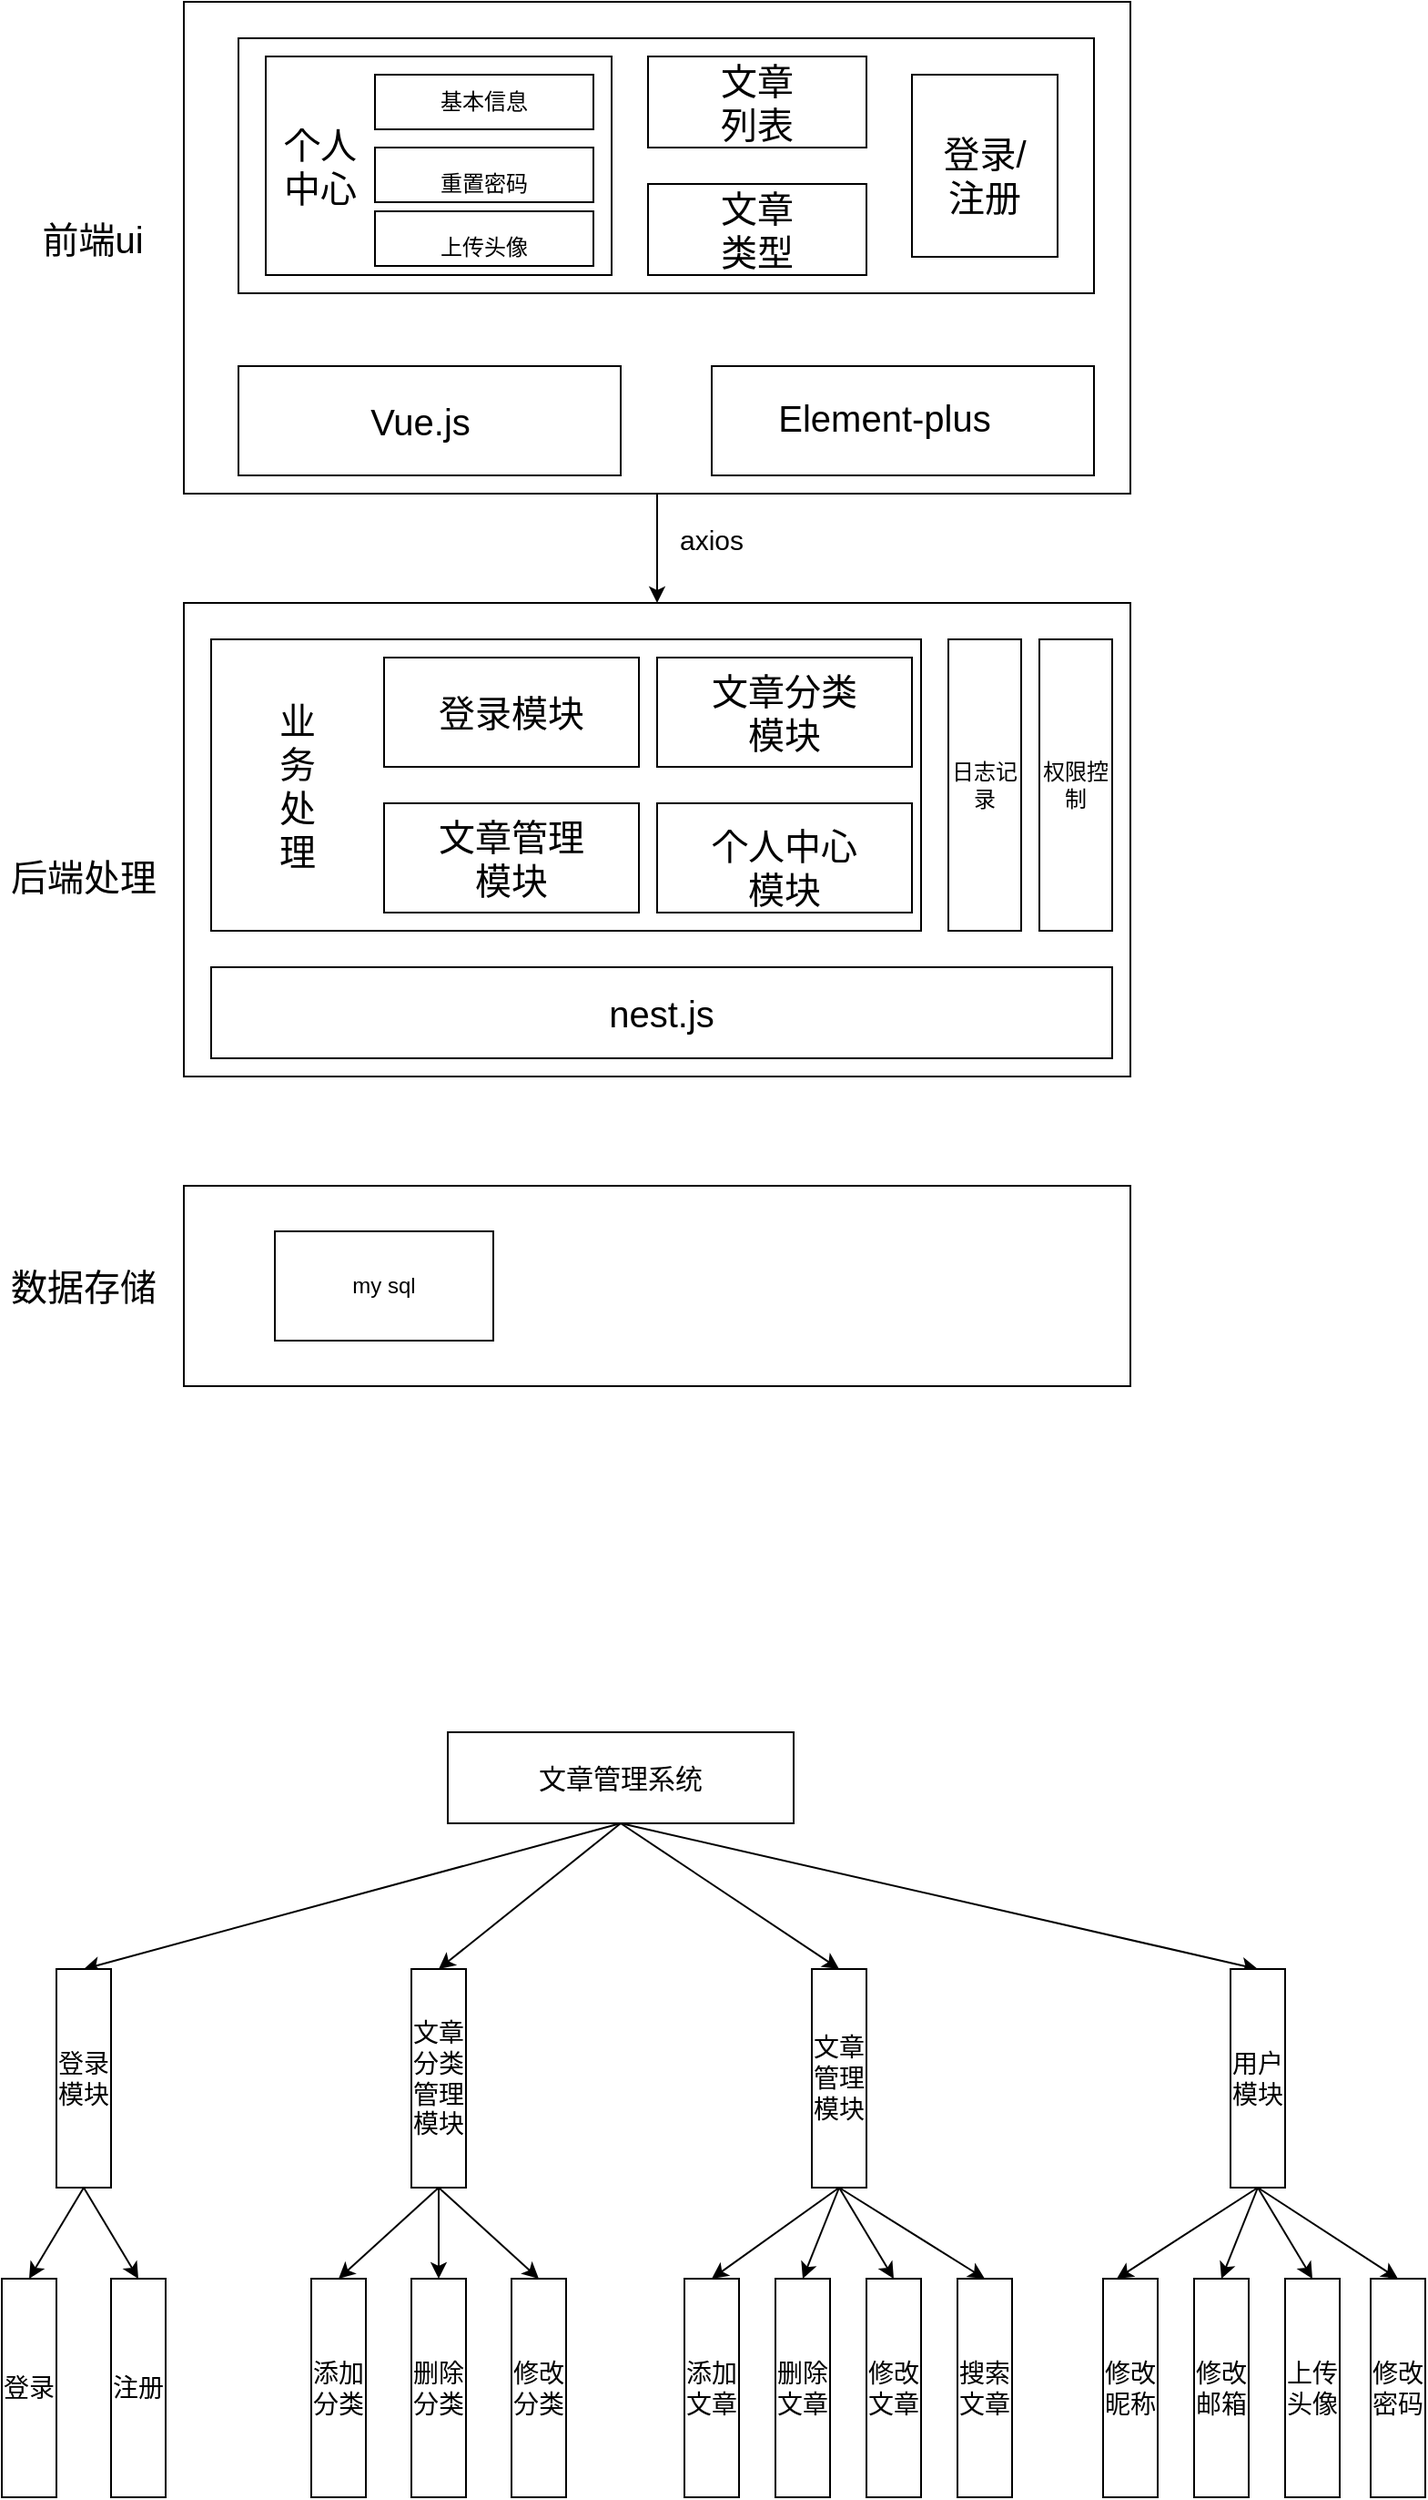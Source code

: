 <mxfile>
    <diagram id="PdAwavj15w9xR3Or_ELj" name="第 1 页">
        <mxGraphModel dx="2453" dy="893" grid="1" gridSize="10" guides="1" tooltips="1" connect="1" arrows="1" fold="1" page="1" pageScale="1" pageWidth="827" pageHeight="1169" math="0" shadow="0">
            <root>
                <mxCell id="0"/>
                <mxCell id="1" parent="0"/>
                <mxCell id="52" style="edgeStyle=none;html=1;exitX=0.5;exitY=1;exitDx=0;exitDy=0;entryX=0.5;entryY=0;entryDx=0;entryDy=0;" parent="1" source="2" target="27" edge="1">
                    <mxGeometry relative="1" as="geometry"/>
                </mxCell>
                <mxCell id="2" value="" style="rounded=0;whiteSpace=wrap;html=1;" parent="1" vertex="1">
                    <mxGeometry x="120" y="30" width="520" height="270" as="geometry"/>
                </mxCell>
                <mxCell id="6" value="" style="rounded=0;whiteSpace=wrap;html=1;" parent="1" vertex="1">
                    <mxGeometry x="150" y="230" width="210" height="60" as="geometry"/>
                </mxCell>
                <mxCell id="7" value="&lt;font style=&quot;font-size: 20px;&quot;&gt;前端ui&lt;/font&gt;" style="text;html=1;align=center;verticalAlign=middle;whiteSpace=wrap;rounded=0;" parent="1" vertex="1">
                    <mxGeometry x="30" y="140" width="80" height="40" as="geometry"/>
                </mxCell>
                <mxCell id="8" value="&lt;font style=&quot;font-size: 20px;&quot;&gt;Vue.js&lt;/font&gt;" style="text;html=1;align=center;verticalAlign=middle;whiteSpace=wrap;rounded=0;" parent="1" vertex="1">
                    <mxGeometry x="220" y="245" width="60" height="30" as="geometry"/>
                </mxCell>
                <mxCell id="9" value="" style="rounded=0;whiteSpace=wrap;html=1;" parent="1" vertex="1">
                    <mxGeometry x="410" y="230" width="210" height="60" as="geometry"/>
                </mxCell>
                <mxCell id="10" value="&lt;font style=&quot;font-size: 20px;&quot;&gt;Element-plus&lt;/font&gt;" style="text;html=1;align=center;verticalAlign=middle;whiteSpace=wrap;rounded=0;" parent="1" vertex="1">
                    <mxGeometry x="430" y="245" width="150" height="25" as="geometry"/>
                </mxCell>
                <mxCell id="11" value="" style="rounded=0;whiteSpace=wrap;html=1;" parent="1" vertex="1">
                    <mxGeometry x="150" y="50" width="470" height="140" as="geometry"/>
                </mxCell>
                <mxCell id="12" value="" style="rounded=0;whiteSpace=wrap;html=1;" parent="1" vertex="1">
                    <mxGeometry x="165" y="60" width="190" height="120" as="geometry"/>
                </mxCell>
                <mxCell id="13" value="" style="rounded=0;whiteSpace=wrap;html=1;" parent="1" vertex="1">
                    <mxGeometry x="375" y="60" width="120" height="50" as="geometry"/>
                </mxCell>
                <mxCell id="14" value="" style="rounded=0;whiteSpace=wrap;html=1;" parent="1" vertex="1">
                    <mxGeometry x="375" y="130" width="120" height="50" as="geometry"/>
                </mxCell>
                <mxCell id="15" value="&lt;span style=&quot;font-size: 20px;&quot;&gt;个人中心&lt;/span&gt;" style="text;html=1;align=center;verticalAlign=middle;whiteSpace=wrap;rounded=0;" parent="1" vertex="1">
                    <mxGeometry x="165" y="105" width="60" height="30" as="geometry"/>
                </mxCell>
                <mxCell id="17" value="" style="rounded=0;whiteSpace=wrap;html=1;" parent="1" vertex="1">
                    <mxGeometry x="225" y="70" width="120" height="30" as="geometry"/>
                </mxCell>
                <mxCell id="18" value="" style="rounded=0;whiteSpace=wrap;html=1;" parent="1" vertex="1">
                    <mxGeometry x="225" y="110" width="120" height="30" as="geometry"/>
                </mxCell>
                <mxCell id="19" value="" style="rounded=0;whiteSpace=wrap;html=1;" parent="1" vertex="1">
                    <mxGeometry x="225" y="145" width="120" height="30" as="geometry"/>
                </mxCell>
                <mxCell id="20" value="基本信息&lt;span style=&quot;font-family: monospace; font-size: 0px; text-align: start; text-wrap-mode: nowrap;&quot;&gt;%3CmxGraphModel%3E%3Croot%3E%3CmxCell%20id%3D%220%22%2F%3E%3CmxCell%20id%3D%221%22%20parent%3D%220%22%2F%3E%3CmxCell%20id%3D%222%22%20value%3D%22%22%20style%3D%22rounded%3D0%3BwhiteSpace%3Dwrap%3Bhtml%3D1%3B%22%20vertex%3D%221%22%20parent%3D%221%22%3E%3CmxGeometry%20x%3D%22280%22%20y%3D%22110%22%20width%3D%22120%22%20height%3D%2230%22%20as%3D%22geometry%22%2F%3E%3C%2FmxCell%3E%3C%2Froot%3E%3C%2FmxGraphModel%3E&lt;/span&gt;" style="text;html=1;align=center;verticalAlign=middle;whiteSpace=wrap;rounded=0;" parent="1" vertex="1">
                    <mxGeometry x="255" y="70" width="60" height="30" as="geometry"/>
                </mxCell>
                <mxCell id="21" value="重置密码" style="text;html=1;align=center;verticalAlign=middle;whiteSpace=wrap;rounded=0;" parent="1" vertex="1">
                    <mxGeometry x="255" y="115" width="60" height="30" as="geometry"/>
                </mxCell>
                <mxCell id="22" value="上传头像" style="text;html=1;align=center;verticalAlign=middle;whiteSpace=wrap;rounded=0;" parent="1" vertex="1">
                    <mxGeometry x="255" y="150" width="60" height="30" as="geometry"/>
                </mxCell>
                <mxCell id="23" value="&lt;font style=&quot;font-size: 20px;&quot;&gt;文章列表&lt;/font&gt;" style="text;html=1;align=center;verticalAlign=middle;whiteSpace=wrap;rounded=0;" parent="1" vertex="1">
                    <mxGeometry x="405" y="70" width="60" height="30" as="geometry"/>
                </mxCell>
                <mxCell id="24" value="&lt;font style=&quot;font-size: 20px;&quot;&gt;文章类型&lt;/font&gt;" style="text;html=1;align=center;verticalAlign=middle;whiteSpace=wrap;rounded=0;" parent="1" vertex="1">
                    <mxGeometry x="405" y="140" width="60" height="30" as="geometry"/>
                </mxCell>
                <mxCell id="25" value="" style="rounded=0;whiteSpace=wrap;html=1;" parent="1" vertex="1">
                    <mxGeometry x="520" y="70" width="80" height="100" as="geometry"/>
                </mxCell>
                <mxCell id="26" value="&lt;font style=&quot;font-size: 20px;&quot;&gt;登录/注册&lt;/font&gt;" style="text;html=1;align=center;verticalAlign=middle;whiteSpace=wrap;rounded=0;" parent="1" vertex="1">
                    <mxGeometry x="530" y="110" width="60" height="30" as="geometry"/>
                </mxCell>
                <mxCell id="27" value="" style="rounded=0;whiteSpace=wrap;html=1;" parent="1" vertex="1">
                    <mxGeometry x="120" y="360" width="520" height="260" as="geometry"/>
                </mxCell>
                <mxCell id="29" value="&lt;font style=&quot;font-size: 20px;&quot;&gt;后端处理&lt;/font&gt;" style="text;html=1;align=center;verticalAlign=middle;whiteSpace=wrap;rounded=0;" parent="1" vertex="1">
                    <mxGeometry x="20" y="490" width="90" height="40" as="geometry"/>
                </mxCell>
                <mxCell id="30" value="&lt;font style=&quot;font-size: 20px;&quot;&gt;nest.js&lt;/font&gt;" style="rounded=0;whiteSpace=wrap;html=1;" parent="1" vertex="1">
                    <mxGeometry x="135" y="560" width="495" height="50" as="geometry"/>
                </mxCell>
                <mxCell id="31" value="" style="rounded=0;whiteSpace=wrap;html=1;" parent="1" vertex="1">
                    <mxGeometry x="135" y="380" width="390" height="160" as="geometry"/>
                </mxCell>
                <mxCell id="32" value="日志记录" style="rounded=0;whiteSpace=wrap;html=1;" parent="1" vertex="1">
                    <mxGeometry x="540" y="380" width="40" height="160" as="geometry"/>
                </mxCell>
                <mxCell id="33" value="权限控制" style="rounded=0;whiteSpace=wrap;html=1;" parent="1" vertex="1">
                    <mxGeometry x="590" y="380" width="40" height="160" as="geometry"/>
                </mxCell>
                <mxCell id="39" value="" style="rounded=0;whiteSpace=wrap;html=1;" parent="1" vertex="1">
                    <mxGeometry x="380" y="390" width="140" height="60" as="geometry"/>
                </mxCell>
                <mxCell id="43" value="" style="rounded=0;whiteSpace=wrap;html=1;" parent="1" vertex="1">
                    <mxGeometry x="380" y="470" width="140" height="60" as="geometry"/>
                </mxCell>
                <mxCell id="44" value="" style="rounded=0;whiteSpace=wrap;html=1;" parent="1" vertex="1">
                    <mxGeometry x="230" y="470" width="140" height="60" as="geometry"/>
                </mxCell>
                <mxCell id="45" value="" style="rounded=0;whiteSpace=wrap;html=1;" parent="1" vertex="1">
                    <mxGeometry x="230" y="390" width="140" height="60" as="geometry"/>
                </mxCell>
                <mxCell id="47" value="&lt;font style=&quot;font-size: 20px;&quot;&gt;业务处理&lt;/font&gt;" style="text;html=1;align=center;verticalAlign=middle;whiteSpace=wrap;rounded=0;" parent="1" vertex="1">
                    <mxGeometry x="165" y="435" width="35" height="50" as="geometry"/>
                </mxCell>
                <mxCell id="48" value="&lt;font style=&quot;font-size: 20px;&quot;&gt;登录模块&lt;/font&gt;" style="text;html=1;align=center;verticalAlign=middle;whiteSpace=wrap;rounded=0;" parent="1" vertex="1">
                    <mxGeometry x="255" y="405" width="90" height="30" as="geometry"/>
                </mxCell>
                <mxCell id="49" value="&lt;font style=&quot;font-size: 20px;&quot;&gt;文章分类模块&lt;/font&gt;&lt;span style=&quot;font-family: monospace; font-size: 0px; text-align: start; text-wrap-mode: nowrap;&quot;&gt;%3CmxGraphModel%3E%3Croot%3E%3CmxCell%20id%3D%220%22%2F%3E%3CmxCell%20id%3D%221%22%20parent%3D%220%22%2F%3E%3CmxCell%20id%3D%222%22%20value%3D%22%26lt%3Bfont%20style%3D%26quot%3Bfont-size%3A%2020px%3B%26quot%3B%26gt%3B%E7%99%BB%E5%BD%95%E6%A8%A1%E5%9D%97%26lt%3B%2Ffont%26gt%3B%22%20style%3D%22text%3Bhtml%3D1%3Balign%3Dcenter%3BverticalAlign%3Dmiddle%3BwhiteSpace%3Dwrap%3Brounded%3D0%3B%22%20vertex%3D%221%22%20parent%3D%221%22%3E%3CmxGeometry%20x%3D%22255%22%20y%3D%22405%22%20width%3D%2290%22%20height%3D%2230%22%20as%3D%22geometry%22%2F%3E%3C%2FmxCell%3E%3C%2Froot%3E%3C%2FmxGraphModel%3E&lt;/span&gt;&lt;span style=&quot;font-family: monospace; font-size: 0px; text-align: start; text-wrap-mode: nowrap;&quot;&gt;%3CmxGraphModel%3E%3Croot%3E%3CmxCell%20id%3D%220%22%2F%3E%3CmxCell%20id%3D%221%22%20parent%3D%220%22%2F%3E%3CmxCell%20id%3D%222%22%20value%3D%22%26lt%3Bfont%20style%3D%26quot%3Bfont-size%3A%2020px%3B%26quot%3B%26gt%3B%E7%99%BB%E5%BD%95%E6%A8%A1%E5%9D%97%26lt%3B%2Ffont%26gt%3B%22%20style%3D%22text%3Bhtml%3D1%3Balign%3Dcenter%3BverticalAlign%3Dmiddle%3BwhiteSpace%3Dwrap%3Brounded%3D0%3B%22%20vertex%3D%221%22%20parent%3D%221%22%3E%3CmxGeometry%20x%3D%22255%22%20y%3D%22405%22%20width%3D%2290%22%20height%3D%2230%22%20as%3D%22geometry%22%2F%3E%3C%2FmxCell%3E%3C%2Froot%3E%3C%2FmxGraphModel%3E&lt;/span&gt;" style="text;html=1;align=center;verticalAlign=middle;whiteSpace=wrap;rounded=0;" parent="1" vertex="1">
                    <mxGeometry x="405" y="405" width="90" height="30" as="geometry"/>
                </mxCell>
                <mxCell id="50" value="&lt;font style=&quot;font-size: 20px;&quot;&gt;文章管理模块&lt;/font&gt;&lt;span style=&quot;font-family: monospace; font-size: 0px; text-align: start; text-wrap-mode: nowrap;&quot;&gt;%3CmxGraphModel%3E%3Croot%3E%3CmxCell%20id%3D%220%22%2F%3E%3CmxCell%20id%3D%221%22%20parent%3D%220%22%2F%3E%3CmxCell%20id%3D%222%22%20value%3D%22%26lt%3Bfont%20style%3D%26quot%3Bfont-size%3A%2020px%3B%26quot%3B%26gt%3B%E7%99%BB%E5%BD%95%E6%A8%A1%E5%9D%97%26lt%3B%2Ffont%26gt%3B%22%20style%3D%22text%3Bhtml%3D1%3Balign%3Dcenter%3BverticalAlign%3Dmiddle%3BwhiteSpace%3Dwrap%3Brounded%3D0%3B%22%20vertex%3D%221%22%20parent%3D%221%22%3E%3CmxGeometry%20x%3D%22255%22%20y%3D%22405%22%20width%3D%2290%22%20height%3D%2230%22%20as%3D%22geometry%22%2F%3E%3C%2FmxCell%3E%3C%2Froot%3E%3C%2FmxGraphModel%3E&lt;/span&gt;&lt;span style=&quot;font-family: monospace; font-size: 0px; text-align: start; text-wrap-mode: nowrap;&quot;&gt;%3CmxGraphModel%3E%3Croot%3E%3CmxCell%20id%3D%220%22%2F%3E%3CmxCell%20id%3D%221%22%20parent%3D%220%22%2F%3E%3CmxCell%20id%3D%222%22%20value%3D%22%26lt%3Bfont%20style%3D%26quot%3Bfont-size%3A%2020px%3B%26quot%3B%26gt%3B%E7%99%BB%E5%BD%95%E6%A8%A1%E5%9D%97%26lt%3B%2Ffont%26gt%3B%22%20style%3D%22text%3Bhtml%3D1%3Balign%3Dcenter%3BverticalAlign%3Dmiddle%3BwhiteSpace%3Dwrap%3Brounded%3D0%3B%22%20vertex%3D%221%22%20parent%3D%221%22%3E%3CmxGeometry%20x%3D%22255%22%20y%3D%22405%22%20width%3D%2290%22%20height%3D%2230%22%20as%3D%22geometry%22%2F%3E%3C%2FmxCell%3E%3C%2Froot%3E%3C%2FmxGraphModel%3E&lt;/span&gt;" style="text;html=1;align=center;verticalAlign=middle;whiteSpace=wrap;rounded=0;" parent="1" vertex="1">
                    <mxGeometry x="255" y="485" width="90" height="30" as="geometry"/>
                </mxCell>
                <mxCell id="51" value="&lt;span style=&quot;font-size: 20px;&quot;&gt;个人中心模块&lt;/span&gt;" style="text;html=1;align=center;verticalAlign=middle;whiteSpace=wrap;rounded=0;" parent="1" vertex="1">
                    <mxGeometry x="405" y="490" width="90" height="30" as="geometry"/>
                </mxCell>
                <mxCell id="53" value="&lt;font style=&quot;font-size: 15px;&quot;&gt;axios&lt;/font&gt;" style="text;html=1;align=center;verticalAlign=middle;whiteSpace=wrap;rounded=0;" parent="1" vertex="1">
                    <mxGeometry x="380" y="310" width="60" height="30" as="geometry"/>
                </mxCell>
                <mxCell id="54" value="" style="rounded=0;whiteSpace=wrap;html=1;" parent="1" vertex="1">
                    <mxGeometry x="120" y="680" width="520" height="110" as="geometry"/>
                </mxCell>
                <mxCell id="55" value="&lt;font style=&quot;font-size: 20px;&quot;&gt;数据存储&lt;/font&gt;" style="text;html=1;align=center;verticalAlign=middle;whiteSpace=wrap;rounded=0;" parent="1" vertex="1">
                    <mxGeometry x="20" y="715" width="90" height="40" as="geometry"/>
                </mxCell>
                <mxCell id="56" value="my sql" style="rounded=0;whiteSpace=wrap;html=1;" parent="1" vertex="1">
                    <mxGeometry x="170" y="705" width="120" height="60" as="geometry"/>
                </mxCell>
                <mxCell id="65" style="edgeStyle=none;html=1;entryX=0.5;entryY=0;entryDx=0;entryDy=0;exitX=0.5;exitY=1;exitDx=0;exitDy=0;" edge="1" parent="1" source="57" target="61">
                    <mxGeometry relative="1" as="geometry"/>
                </mxCell>
                <mxCell id="66" value="" style="edgeStyle=none;html=1;entryX=0.5;entryY=0;entryDx=0;entryDy=0;exitX=0.5;exitY=1;exitDx=0;exitDy=0;" edge="1" parent="1" source="57" target="63">
                    <mxGeometry relative="1" as="geometry">
                        <mxPoint x="285" y="1070" as="sourcePoint"/>
                    </mxGeometry>
                </mxCell>
                <mxCell id="67" style="edgeStyle=none;html=1;entryX=0.5;entryY=0;entryDx=0;entryDy=0;exitX=0.5;exitY=1;exitDx=0;exitDy=0;" edge="1" parent="1" source="57" target="62">
                    <mxGeometry relative="1" as="geometry"/>
                </mxCell>
                <mxCell id="69" style="edgeStyle=none;html=1;exitX=0.5;exitY=1;exitDx=0;exitDy=0;entryX=0.5;entryY=0;entryDx=0;entryDy=0;" edge="1" parent="1" source="57" target="64">
                    <mxGeometry relative="1" as="geometry"/>
                </mxCell>
                <mxCell id="57" value="&lt;font style=&quot;font-size: 15px;&quot;&gt;文章管理系统&lt;/font&gt;" style="rounded=0;whiteSpace=wrap;html=1;" vertex="1" parent="1">
                    <mxGeometry x="265" y="980" width="190" height="50" as="geometry"/>
                </mxCell>
                <mxCell id="80" style="edgeStyle=none;html=1;exitX=0.5;exitY=1;exitDx=0;exitDy=0;entryX=0.5;entryY=0;entryDx=0;entryDy=0;" edge="1" parent="1" source="61" target="70">
                    <mxGeometry relative="1" as="geometry"/>
                </mxCell>
                <mxCell id="81" style="edgeStyle=none;html=1;exitX=0.5;exitY=1;exitDx=0;exitDy=0;entryX=0.5;entryY=0;entryDx=0;entryDy=0;" edge="1" parent="1" source="61" target="71">
                    <mxGeometry relative="1" as="geometry"/>
                </mxCell>
                <mxCell id="61" value="&lt;font style=&quot;font-size: 14px;&quot;&gt;登录模块&lt;/font&gt;" style="rounded=0;whiteSpace=wrap;html=1;" vertex="1" parent="1">
                    <mxGeometry x="50" y="1110" width="30" height="120" as="geometry"/>
                </mxCell>
                <mxCell id="82" style="edgeStyle=none;html=1;exitX=0.5;exitY=1;exitDx=0;exitDy=0;entryX=0.5;entryY=0;entryDx=0;entryDy=0;" edge="1" parent="1" source="62" target="72">
                    <mxGeometry relative="1" as="geometry"/>
                </mxCell>
                <mxCell id="83" style="edgeStyle=none;html=1;exitX=0.5;exitY=1;exitDx=0;exitDy=0;" edge="1" parent="1" source="62" target="73">
                    <mxGeometry relative="1" as="geometry"/>
                </mxCell>
                <mxCell id="84" style="edgeStyle=none;html=1;exitX=0.5;exitY=1;exitDx=0;exitDy=0;entryX=0.5;entryY=0;entryDx=0;entryDy=0;" edge="1" parent="1" source="62" target="74">
                    <mxGeometry relative="1" as="geometry"/>
                </mxCell>
                <mxCell id="62" value="&lt;span style=&quot;font-size: 14px;&quot;&gt;文章分类管理模块&lt;/span&gt;" style="rounded=0;whiteSpace=wrap;html=1;" vertex="1" parent="1">
                    <mxGeometry x="245" y="1110" width="30" height="120" as="geometry"/>
                </mxCell>
                <mxCell id="86" style="edgeStyle=none;html=1;exitX=0.5;exitY=1;exitDx=0;exitDy=0;entryX=0.5;entryY=0;entryDx=0;entryDy=0;" edge="1" parent="1" source="63" target="75">
                    <mxGeometry relative="1" as="geometry"/>
                </mxCell>
                <mxCell id="87" style="edgeStyle=none;html=1;exitX=0.5;exitY=1;exitDx=0;exitDy=0;entryX=0.5;entryY=0;entryDx=0;entryDy=0;" edge="1" parent="1" source="63" target="76">
                    <mxGeometry relative="1" as="geometry"/>
                </mxCell>
                <mxCell id="88" style="edgeStyle=none;html=1;exitX=0.5;exitY=1;exitDx=0;exitDy=0;entryX=0.5;entryY=0;entryDx=0;entryDy=0;" edge="1" parent="1" source="63" target="77">
                    <mxGeometry relative="1" as="geometry"/>
                </mxCell>
                <mxCell id="89" style="edgeStyle=none;html=1;exitX=0.5;exitY=1;exitDx=0;exitDy=0;entryX=0.5;entryY=0;entryDx=0;entryDy=0;" edge="1" parent="1" source="63" target="79">
                    <mxGeometry relative="1" as="geometry"/>
                </mxCell>
                <mxCell id="63" value="&lt;font style=&quot;font-size: 14px;&quot;&gt;文章管理模块&lt;/font&gt;" style="rounded=0;whiteSpace=wrap;html=1;" vertex="1" parent="1">
                    <mxGeometry x="465" y="1110" width="30" height="120" as="geometry"/>
                </mxCell>
                <mxCell id="98" style="edgeStyle=none;html=1;exitX=0.5;exitY=1;exitDx=0;exitDy=0;entryX=0.25;entryY=0;entryDx=0;entryDy=0;" edge="1" parent="1" source="64" target="92">
                    <mxGeometry relative="1" as="geometry"/>
                </mxCell>
                <mxCell id="99" style="edgeStyle=none;html=1;exitX=0.5;exitY=1;exitDx=0;exitDy=0;entryX=0.5;entryY=0;entryDx=0;entryDy=0;" edge="1" parent="1" source="64" target="93">
                    <mxGeometry relative="1" as="geometry"/>
                </mxCell>
                <mxCell id="100" style="edgeStyle=none;html=1;exitX=0.5;exitY=1;exitDx=0;exitDy=0;entryX=0.5;entryY=0;entryDx=0;entryDy=0;" edge="1" parent="1" source="64" target="94">
                    <mxGeometry relative="1" as="geometry"/>
                </mxCell>
                <mxCell id="101" style="edgeStyle=none;html=1;exitX=0.5;exitY=1;exitDx=0;exitDy=0;entryX=0.5;entryY=0;entryDx=0;entryDy=0;" edge="1" parent="1" source="64" target="95">
                    <mxGeometry relative="1" as="geometry"/>
                </mxCell>
                <mxCell id="64" value="&lt;span style=&quot;font-size: 14px;&quot;&gt;用户模块&lt;/span&gt;" style="rounded=0;whiteSpace=wrap;html=1;" vertex="1" parent="1">
                    <mxGeometry x="695" y="1110" width="30" height="120" as="geometry"/>
                </mxCell>
                <mxCell id="70" value="&lt;font style=&quot;font-size: 14px;&quot;&gt;登录&lt;/font&gt;" style="rounded=0;whiteSpace=wrap;html=1;" vertex="1" parent="1">
                    <mxGeometry x="20" y="1280" width="30" height="120" as="geometry"/>
                </mxCell>
                <mxCell id="71" value="&lt;font style=&quot;font-size: 14px;&quot;&gt;注册&lt;/font&gt;" style="rounded=0;whiteSpace=wrap;html=1;" vertex="1" parent="1">
                    <mxGeometry x="80" y="1280" width="30" height="120" as="geometry"/>
                </mxCell>
                <mxCell id="72" value="&lt;span style=&quot;font-size: 14px;&quot;&gt;添加分类&lt;/span&gt;" style="rounded=0;whiteSpace=wrap;html=1;" vertex="1" parent="1">
                    <mxGeometry x="190" y="1280" width="30" height="120" as="geometry"/>
                </mxCell>
                <mxCell id="73" value="&lt;span style=&quot;font-size: 14px;&quot;&gt;删除分类&lt;/span&gt;" style="rounded=0;whiteSpace=wrap;html=1;" vertex="1" parent="1">
                    <mxGeometry x="245" y="1280" width="30" height="120" as="geometry"/>
                </mxCell>
                <mxCell id="74" value="&lt;span style=&quot;font-size: 14px;&quot;&gt;修改分类&lt;/span&gt;" style="rounded=0;whiteSpace=wrap;html=1;" vertex="1" parent="1">
                    <mxGeometry x="300" y="1280" width="30" height="120" as="geometry"/>
                </mxCell>
                <mxCell id="75" value="&lt;span style=&quot;font-size: 14px;&quot;&gt;添加文章&lt;/span&gt;" style="rounded=0;whiteSpace=wrap;html=1;" vertex="1" parent="1">
                    <mxGeometry x="395" y="1280" width="30" height="120" as="geometry"/>
                </mxCell>
                <mxCell id="76" value="&lt;span style=&quot;font-size: 14px;&quot;&gt;删除文章&lt;/span&gt;" style="rounded=0;whiteSpace=wrap;html=1;" vertex="1" parent="1">
                    <mxGeometry x="445" y="1280" width="30" height="120" as="geometry"/>
                </mxCell>
                <mxCell id="77" value="&lt;span style=&quot;font-size: 14px;&quot;&gt;修改文章&lt;/span&gt;" style="rounded=0;whiteSpace=wrap;html=1;" vertex="1" parent="1">
                    <mxGeometry x="495" y="1280" width="30" height="120" as="geometry"/>
                </mxCell>
                <mxCell id="79" value="&lt;span style=&quot;font-size: 14px;&quot;&gt;搜索文章&lt;/span&gt;" style="rounded=0;whiteSpace=wrap;html=1;" vertex="1" parent="1">
                    <mxGeometry x="545" y="1280" width="30" height="120" as="geometry"/>
                </mxCell>
                <mxCell id="92" value="&lt;span style=&quot;font-size: 14px;&quot;&gt;修改昵称&lt;/span&gt;" style="rounded=0;whiteSpace=wrap;html=1;" vertex="1" parent="1">
                    <mxGeometry x="625" y="1280" width="30" height="120" as="geometry"/>
                </mxCell>
                <mxCell id="93" value="&lt;span style=&quot;font-size: 14px;&quot;&gt;修改邮箱&lt;/span&gt;" style="rounded=0;whiteSpace=wrap;html=1;" vertex="1" parent="1">
                    <mxGeometry x="675" y="1280" width="30" height="120" as="geometry"/>
                </mxCell>
                <mxCell id="94" value="&lt;span style=&quot;font-size: 14px;&quot;&gt;上传头像&lt;/span&gt;&lt;span style=&quot;font-family: monospace; font-size: 0px; text-align: start; text-wrap-mode: nowrap;&quot;&gt;%3CmxGraphModel%3E%3Croot%3E%3CmxCell%20id%3D%220%22%2F%3E%3CmxCell%20id%3D%221%22%20parent%3D%220%22%2F%3E%3CmxCell%20id%3D%222%22%20value%3D%22%26lt%3Bspan%20style%3D%26quot%3Bfont-size%3A%2014px%3B%26quot%3B%26gt%3B%E4%BF%AE%E6%94%B9%E9%82%AE%E7%AE%B1%26lt%3B%2Fspan%26gt%3B%22%20style%3D%22rounded%3D0%3BwhiteSpace%3Dwrap%3Bhtml%3D1%3B%22%20vertex%3D%221%22%20parent%3D%221%22%3E%3CmxGeometry%20x%3D%22710%22%20y%3D%221100%22%20width%3D%2230%22%20height%3D%22120%22%20as%3D%22geometry%22%2F%3E%3C%2FmxCell%3E%3C%2Froot%3E%3C%2FmxGraphModel%3E&lt;/span&gt;" style="rounded=0;whiteSpace=wrap;html=1;" vertex="1" parent="1">
                    <mxGeometry x="725" y="1280" width="30" height="120" as="geometry"/>
                </mxCell>
                <mxCell id="95" value="&lt;span style=&quot;font-size: 14px;&quot;&gt;修改密码&lt;/span&gt;" style="rounded=0;whiteSpace=wrap;html=1;" vertex="1" parent="1">
                    <mxGeometry x="772" y="1280" width="30" height="120" as="geometry"/>
                </mxCell>
            </root>
        </mxGraphModel>
    </diagram>
</mxfile>